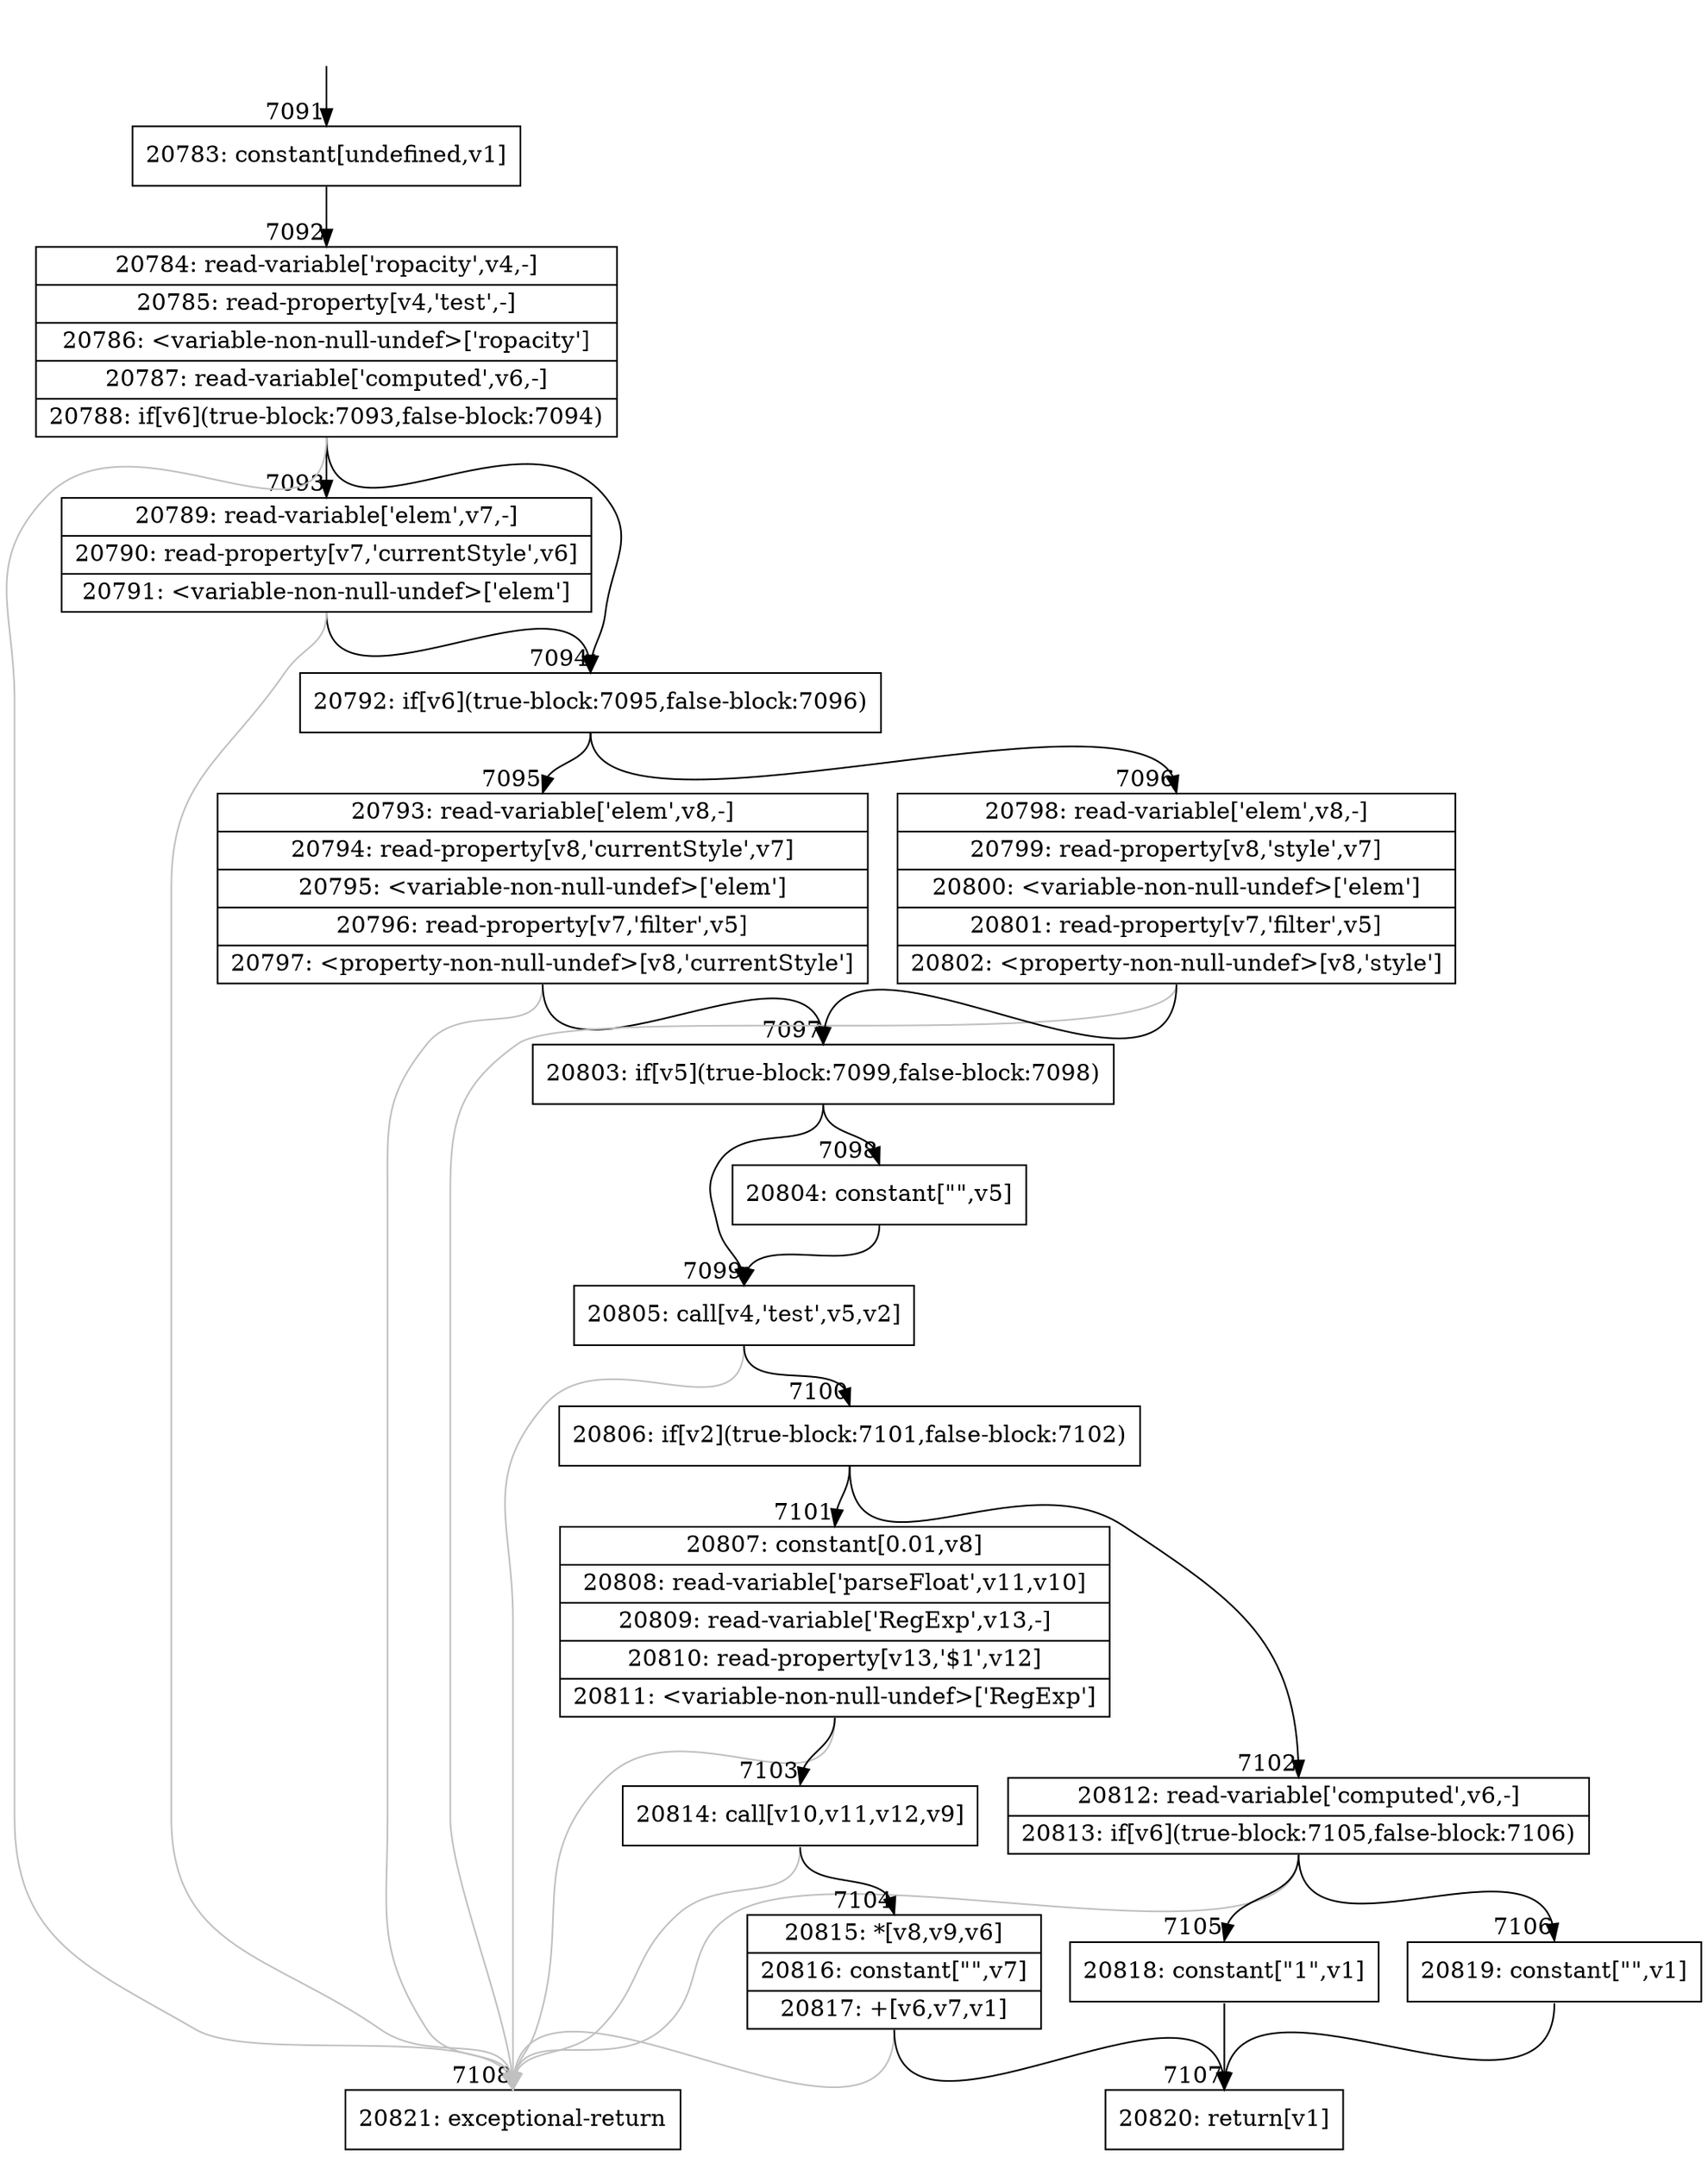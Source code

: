 digraph {
rankdir="TD"
BB_entry444[shape=none,label=""];
BB_entry444 -> BB7091 [tailport=s, headport=n, headlabel="    7091"]
BB7091 [shape=record label="{20783: constant[undefined,v1]}" ] 
BB7091 -> BB7092 [tailport=s, headport=n, headlabel="      7092"]
BB7092 [shape=record label="{20784: read-variable['ropacity',v4,-]|20785: read-property[v4,'test',-]|20786: \<variable-non-null-undef\>['ropacity']|20787: read-variable['computed',v6,-]|20788: if[v6](true-block:7093,false-block:7094)}" ] 
BB7092 -> BB7094 [tailport=s, headport=n, headlabel="      7094"]
BB7092 -> BB7093 [tailport=s, headport=n, headlabel="      7093"]
BB7092 -> BB7108 [tailport=s, headport=n, color=gray, headlabel="      7108"]
BB7093 [shape=record label="{20789: read-variable['elem',v7,-]|20790: read-property[v7,'currentStyle',v6]|20791: \<variable-non-null-undef\>['elem']}" ] 
BB7093 -> BB7094 [tailport=s, headport=n]
BB7093 -> BB7108 [tailport=s, headport=n, color=gray]
BB7094 [shape=record label="{20792: if[v6](true-block:7095,false-block:7096)}" ] 
BB7094 -> BB7095 [tailport=s, headport=n, headlabel="      7095"]
BB7094 -> BB7096 [tailport=s, headport=n, headlabel="      7096"]
BB7095 [shape=record label="{20793: read-variable['elem',v8,-]|20794: read-property[v8,'currentStyle',v7]|20795: \<variable-non-null-undef\>['elem']|20796: read-property[v7,'filter',v5]|20797: \<property-non-null-undef\>[v8,'currentStyle']}" ] 
BB7095 -> BB7097 [tailport=s, headport=n, headlabel="      7097"]
BB7095 -> BB7108 [tailport=s, headport=n, color=gray]
BB7096 [shape=record label="{20798: read-variable['elem',v8,-]|20799: read-property[v8,'style',v7]|20800: \<variable-non-null-undef\>['elem']|20801: read-property[v7,'filter',v5]|20802: \<property-non-null-undef\>[v8,'style']}" ] 
BB7096 -> BB7097 [tailport=s, headport=n]
BB7096 -> BB7108 [tailport=s, headport=n, color=gray]
BB7097 [shape=record label="{20803: if[v5](true-block:7099,false-block:7098)}" ] 
BB7097 -> BB7099 [tailport=s, headport=n, headlabel="      7099"]
BB7097 -> BB7098 [tailport=s, headport=n, headlabel="      7098"]
BB7098 [shape=record label="{20804: constant[\"\",v5]}" ] 
BB7098 -> BB7099 [tailport=s, headport=n]
BB7099 [shape=record label="{20805: call[v4,'test',v5,v2]}" ] 
BB7099 -> BB7100 [tailport=s, headport=n, headlabel="      7100"]
BB7099 -> BB7108 [tailport=s, headport=n, color=gray]
BB7100 [shape=record label="{20806: if[v2](true-block:7101,false-block:7102)}" ] 
BB7100 -> BB7101 [tailport=s, headport=n, headlabel="      7101"]
BB7100 -> BB7102 [tailport=s, headport=n, headlabel="      7102"]
BB7101 [shape=record label="{20807: constant[0.01,v8]|20808: read-variable['parseFloat',v11,v10]|20809: read-variable['RegExp',v13,-]|20810: read-property[v13,'$1',v12]|20811: \<variable-non-null-undef\>['RegExp']}" ] 
BB7101 -> BB7103 [tailport=s, headport=n, headlabel="      7103"]
BB7101 -> BB7108 [tailport=s, headport=n, color=gray]
BB7102 [shape=record label="{20812: read-variable['computed',v6,-]|20813: if[v6](true-block:7105,false-block:7106)}" ] 
BB7102 -> BB7105 [tailport=s, headport=n, headlabel="      7105"]
BB7102 -> BB7106 [tailport=s, headport=n, headlabel="      7106"]
BB7102 -> BB7108 [tailport=s, headport=n, color=gray]
BB7103 [shape=record label="{20814: call[v10,v11,v12,v9]}" ] 
BB7103 -> BB7104 [tailport=s, headport=n, headlabel="      7104"]
BB7103 -> BB7108 [tailport=s, headport=n, color=gray]
BB7104 [shape=record label="{20815: *[v8,v9,v6]|20816: constant[\"\",v7]|20817: +[v6,v7,v1]}" ] 
BB7104 -> BB7107 [tailport=s, headport=n, headlabel="      7107"]
BB7104 -> BB7108 [tailport=s, headport=n, color=gray]
BB7105 [shape=record label="{20818: constant[\"1\",v1]}" ] 
BB7105 -> BB7107 [tailport=s, headport=n]
BB7106 [shape=record label="{20819: constant[\"\",v1]}" ] 
BB7106 -> BB7107 [tailport=s, headport=n]
BB7107 [shape=record label="{20820: return[v1]}" ] 
BB7108 [shape=record label="{20821: exceptional-return}" ] 
}
